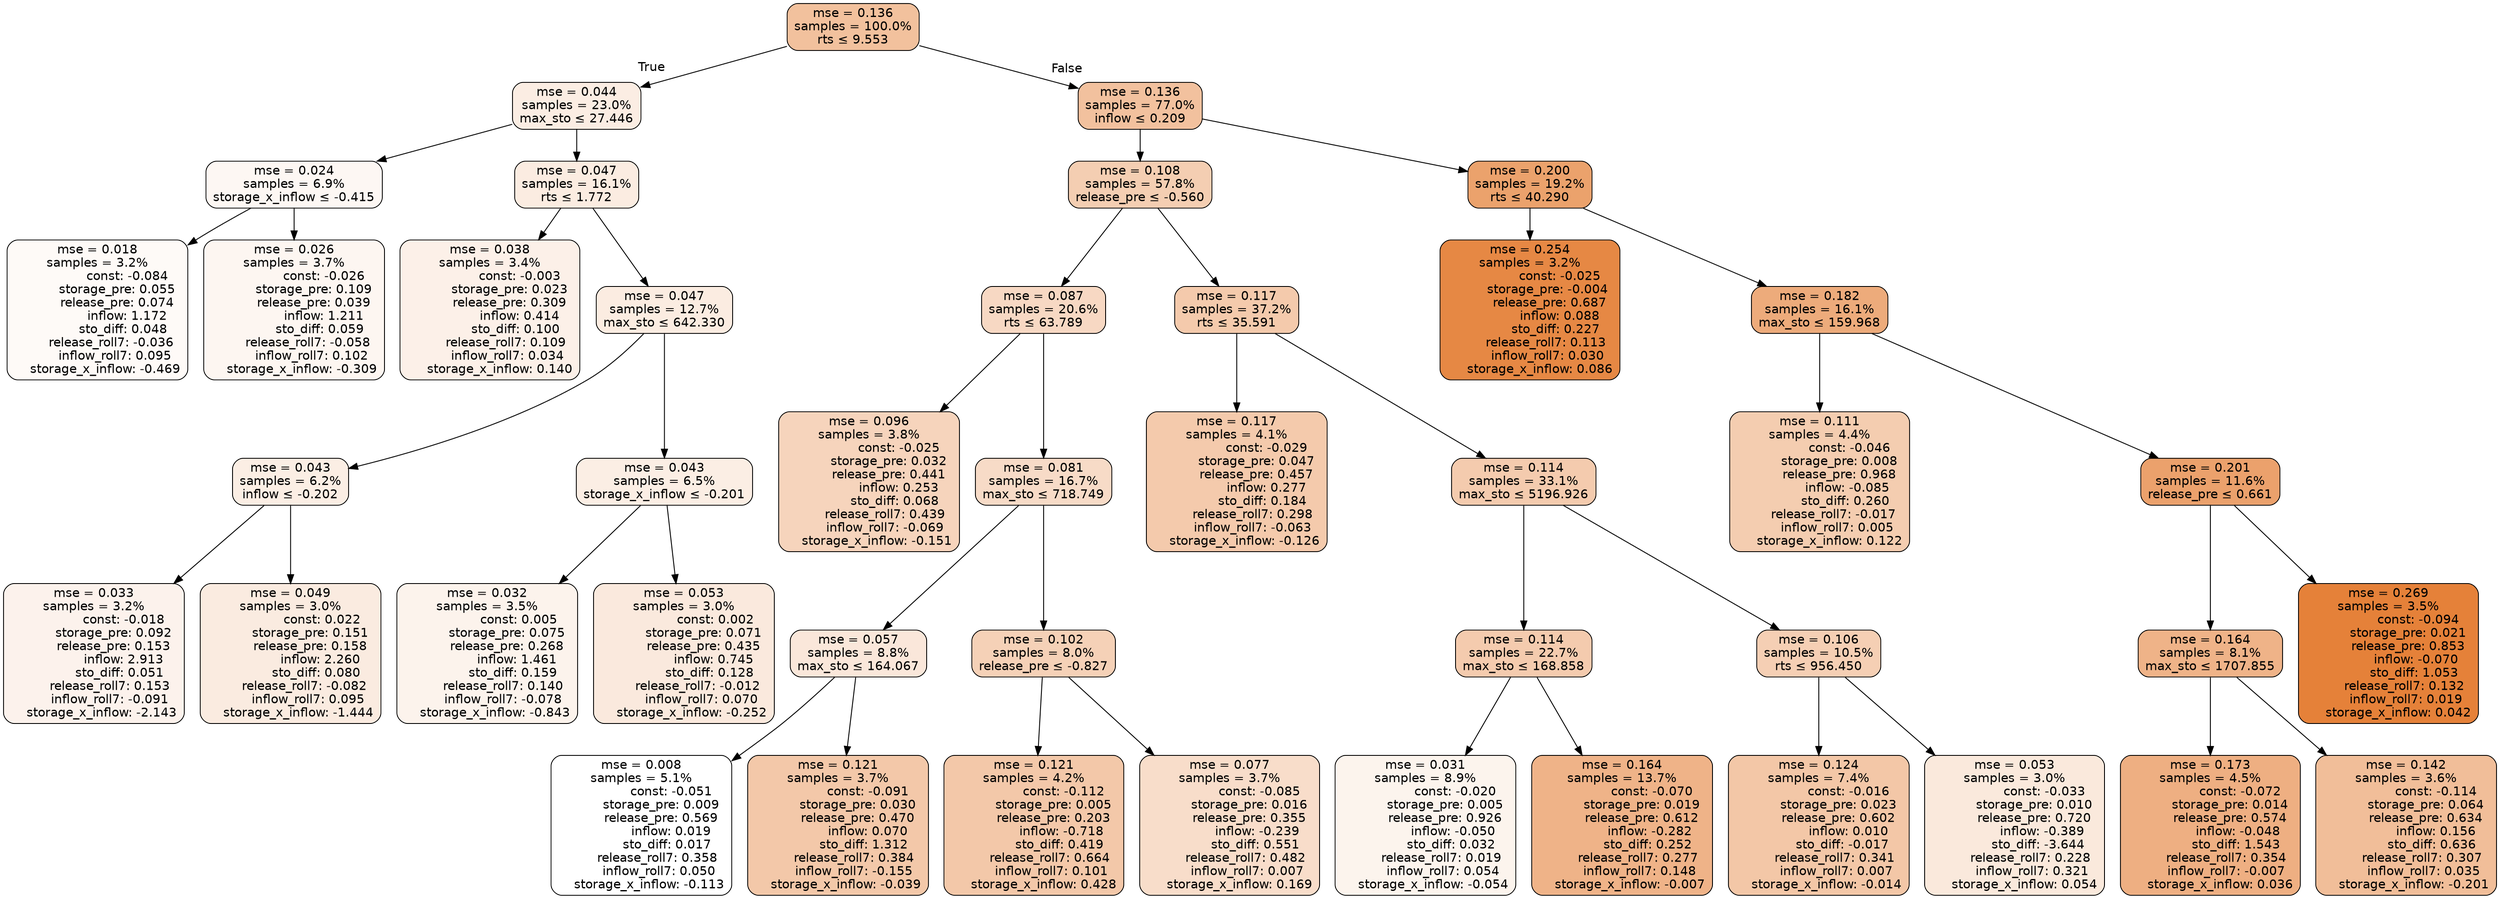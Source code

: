 digraph tree {
bgcolor="transparent"
node [shape=rectangle, style="filled, rounded", color="black", fontname=helvetica] ;
edge [fontname=helvetica] ;
	"0" [label="mse = 0.136
samples = 100.0%
rts &le; 9.553", fillcolor="#f2c19d"]
	"1" [label="mse = 0.044
samples = 23.0%
max_sto &le; 27.446", fillcolor="#fbede3"]
	"2" [label="mse = 0.024
samples = 6.9%
storage_x_inflow &le; -0.415", fillcolor="#fdf7f3"]
	"3" [label="mse = 0.018
samples = 3.2%
               const: -0.084
          storage_pre: 0.055
          release_pre: 0.074
               inflow: 1.172
             sto_diff: 0.048
       release_roll7: -0.036
         inflow_roll7: 0.095
    storage_x_inflow: -0.469", fillcolor="#fefaf7"]
	"4" [label="mse = 0.026
samples = 3.7%
               const: -0.026
          storage_pre: 0.109
          release_pre: 0.039
               inflow: 1.211
             sto_diff: 0.059
       release_roll7: -0.058
         inflow_roll7: 0.102
    storage_x_inflow: -0.309", fillcolor="#fdf6f1"]
	"5" [label="mse = 0.047
samples = 16.1%
rts &le; 1.772", fillcolor="#fbece1"]
	"6" [label="mse = 0.038
samples = 3.4%
               const: -0.003
          storage_pre: 0.023
          release_pre: 0.309
               inflow: 0.414
             sto_diff: 0.100
        release_roll7: 0.109
         inflow_roll7: 0.034
     storage_x_inflow: 0.140", fillcolor="#fcf0e8"]
	"7" [label="mse = 0.047
samples = 12.7%
max_sto &le; 642.330", fillcolor="#fbece1"]
	"8" [label="mse = 0.043
samples = 6.2%
inflow &le; -0.202", fillcolor="#fbeee4"]
	"9" [label="mse = 0.033
samples = 3.2%
               const: -0.018
          storage_pre: 0.092
          release_pre: 0.153
               inflow: 2.913
             sto_diff: 0.051
        release_roll7: 0.153
        inflow_roll7: -0.091
    storage_x_inflow: -2.143", fillcolor="#fcf2ec"]
	"10" [label="mse = 0.049
samples = 3.0%
                const: 0.022
          storage_pre: 0.151
          release_pre: 0.158
               inflow: 2.260
             sto_diff: 0.080
       release_roll7: -0.082
         inflow_roll7: 0.095
    storage_x_inflow: -1.444", fillcolor="#faebe0"]
	"11" [label="mse = 0.043
samples = 6.5%
storage_x_inflow &le; -0.201", fillcolor="#fbeee4"]
	"12" [label="mse = 0.032
samples = 3.5%
                const: 0.005
          storage_pre: 0.075
          release_pre: 0.268
               inflow: 1.461
             sto_diff: 0.159
        release_roll7: 0.140
        inflow_roll7: -0.078
    storage_x_inflow: -0.843", fillcolor="#fcf3ec"]
	"13" [label="mse = 0.053
samples = 3.0%
                const: 0.002
          storage_pre: 0.071
          release_pre: 0.435
               inflow: 0.745
             sto_diff: 0.128
       release_roll7: -0.012
         inflow_roll7: 0.070
    storage_x_inflow: -0.252", fillcolor="#fae9dd"]
	"14" [label="mse = 0.136
samples = 77.0%
inflow &le; 0.209", fillcolor="#f2c19e"]
	"15" [label="mse = 0.108
samples = 57.8%
release_pre &le; -0.560", fillcolor="#f4ceb2"]
	"16" [label="mse = 0.087
samples = 20.6%
rts &le; 63.789", fillcolor="#f7d8c3"]
	"17" [label="mse = 0.096
samples = 3.8%
               const: -0.025
          storage_pre: 0.032
          release_pre: 0.441
               inflow: 0.253
             sto_diff: 0.068
        release_roll7: 0.439
        inflow_roll7: -0.069
    storage_x_inflow: -0.151", fillcolor="#f6d4bc"]
	"18" [label="mse = 0.081
samples = 16.7%
max_sto &le; 718.749", fillcolor="#f7dbc7"]
	"19" [label="mse = 0.057
samples = 8.8%
max_sto &le; 164.067", fillcolor="#fae7da"]
	"20" [label="mse = 0.008
samples = 5.1%
               const: -0.051
          storage_pre: 0.009
          release_pre: 0.569
               inflow: 0.019
             sto_diff: 0.017
        release_roll7: 0.358
         inflow_roll7: 0.050
    storage_x_inflow: -0.113", fillcolor="#ffffff"]
	"21" [label="mse = 0.121
samples = 3.7%
               const: -0.091
          storage_pre: 0.030
          release_pre: 0.470
               inflow: 0.070
             sto_diff: 1.312
        release_roll7: 0.384
        inflow_roll7: -0.155
    storage_x_inflow: -0.039", fillcolor="#f3c8a9"]
	"22" [label="mse = 0.102
samples = 8.0%
release_pre &le; -0.827", fillcolor="#f5d1b7"]
	"23" [label="mse = 0.121
samples = 4.2%
               const: -0.112
          storage_pre: 0.005
          release_pre: 0.203
              inflow: -0.718
             sto_diff: 0.419
        release_roll7: 0.664
         inflow_roll7: 0.101
     storage_x_inflow: 0.428", fillcolor="#f3c8a9"]
	"24" [label="mse = 0.077
samples = 3.7%
               const: -0.085
          storage_pre: 0.016
          release_pre: 0.355
              inflow: -0.239
             sto_diff: 0.551
        release_roll7: 0.482
         inflow_roll7: 0.007
     storage_x_inflow: 0.169", fillcolor="#f8ddca"]
	"25" [label="mse = 0.117
samples = 37.2%
rts &le; 35.591", fillcolor="#f4caac"]
	"26" [label="mse = 0.117
samples = 4.1%
               const: -0.029
          storage_pre: 0.047
          release_pre: 0.457
               inflow: 0.277
             sto_diff: 0.184
        release_roll7: 0.298
        inflow_roll7: -0.063
    storage_x_inflow: -0.126", fillcolor="#f4caac"]
	"27" [label="mse = 0.114
samples = 33.1%
max_sto &le; 5196.926", fillcolor="#f4cbae"]
	"28" [label="mse = 0.114
samples = 22.7%
max_sto &le; 168.858", fillcolor="#f4cbae"]
	"29" [label="mse = 0.031
samples = 8.9%
               const: -0.020
          storage_pre: 0.005
          release_pre: 0.926
              inflow: -0.050
             sto_diff: 0.032
        release_roll7: 0.019
         inflow_roll7: 0.054
    storage_x_inflow: -0.054", fillcolor="#fcf4ed"]
	"30" [label="mse = 0.164
samples = 13.7%
               const: -0.070
          storage_pre: 0.019
          release_pre: 0.612
              inflow: -0.282
             sto_diff: 0.252
        release_roll7: 0.277
         inflow_roll7: 0.148
    storage_x_inflow: -0.007", fillcolor="#efb388"]
	"31" [label="mse = 0.106
samples = 10.5%
rts &le; 956.450", fillcolor="#f5cfb4"]
	"32" [label="mse = 0.124
samples = 7.4%
               const: -0.016
          storage_pre: 0.023
          release_pre: 0.602
               inflow: 0.010
            sto_diff: -0.017
        release_roll7: 0.341
         inflow_roll7: 0.007
    storage_x_inflow: -0.014", fillcolor="#f3c7a7"]
	"33" [label="mse = 0.053
samples = 3.0%
               const: -0.033
          storage_pre: 0.010
          release_pre: 0.720
              inflow: -0.389
            sto_diff: -3.644
        release_roll7: 0.228
         inflow_roll7: 0.321
     storage_x_inflow: 0.054", fillcolor="#fae9dc"]
	"34" [label="mse = 0.200
samples = 19.2%
rts &le; 40.290", fillcolor="#eba26c"]
	"35" [label="mse = 0.254
samples = 3.2%
               const: -0.025
         storage_pre: -0.004
          release_pre: 0.687
               inflow: 0.088
             sto_diff: 0.227
        release_roll7: 0.113
         inflow_roll7: 0.030
     storage_x_inflow: 0.086", fillcolor="#e68844"]
	"36" [label="mse = 0.182
samples = 16.1%
max_sto &le; 159.968", fillcolor="#edab7b"]
	"37" [label="mse = 0.111
samples = 4.4%
               const: -0.046
          storage_pre: 0.008
          release_pre: 0.968
              inflow: -0.085
             sto_diff: 0.260
       release_roll7: -0.017
         inflow_roll7: 0.005
     storage_x_inflow: 0.122", fillcolor="#f4cdb0"]
	"38" [label="mse = 0.201
samples = 11.6%
release_pre &le; 0.661", fillcolor="#eba16c"]
	"39" [label="mse = 0.164
samples = 8.1%
max_sto &le; 1707.855", fillcolor="#efb388"]
	"40" [label="mse = 0.173
samples = 4.5%
               const: -0.072
          storage_pre: 0.014
          release_pre: 0.574
              inflow: -0.048
             sto_diff: 1.543
        release_roll7: 0.354
        inflow_roll7: -0.007
     storage_x_inflow: 0.036", fillcolor="#eeaf82"]
	"41" [label="mse = 0.142
samples = 3.6%
               const: -0.114
          storage_pre: 0.064
          release_pre: 0.634
               inflow: 0.156
             sto_diff: 0.636
        release_roll7: 0.307
         inflow_roll7: 0.035
    storage_x_inflow: -0.201", fillcolor="#f1be99"]
	"42" [label="mse = 0.269
samples = 3.5%
               const: -0.094
          storage_pre: 0.021
          release_pre: 0.853
              inflow: -0.070
             sto_diff: 1.053
        release_roll7: 0.132
         inflow_roll7: 0.019
     storage_x_inflow: 0.042", fillcolor="#e58139"]

	"0" -> "1" [labeldistance=2.5, labelangle=45, headlabel="True"]
	"1" -> "2"
	"2" -> "3"
	"2" -> "4"
	"1" -> "5"
	"5" -> "6"
	"5" -> "7"
	"7" -> "8"
	"8" -> "9"
	"8" -> "10"
	"7" -> "11"
	"11" -> "12"
	"11" -> "13"
	"0" -> "14" [labeldistance=2.5, labelangle=-45, headlabel="False"]
	"14" -> "15"
	"15" -> "16"
	"16" -> "17"
	"16" -> "18"
	"18" -> "19"
	"19" -> "20"
	"19" -> "21"
	"18" -> "22"
	"22" -> "23"
	"22" -> "24"
	"15" -> "25"
	"25" -> "26"
	"25" -> "27"
	"27" -> "28"
	"28" -> "29"
	"28" -> "30"
	"27" -> "31"
	"31" -> "32"
	"31" -> "33"
	"14" -> "34"
	"34" -> "35"
	"34" -> "36"
	"36" -> "37"
	"36" -> "38"
	"38" -> "39"
	"39" -> "40"
	"39" -> "41"
	"38" -> "42"
}